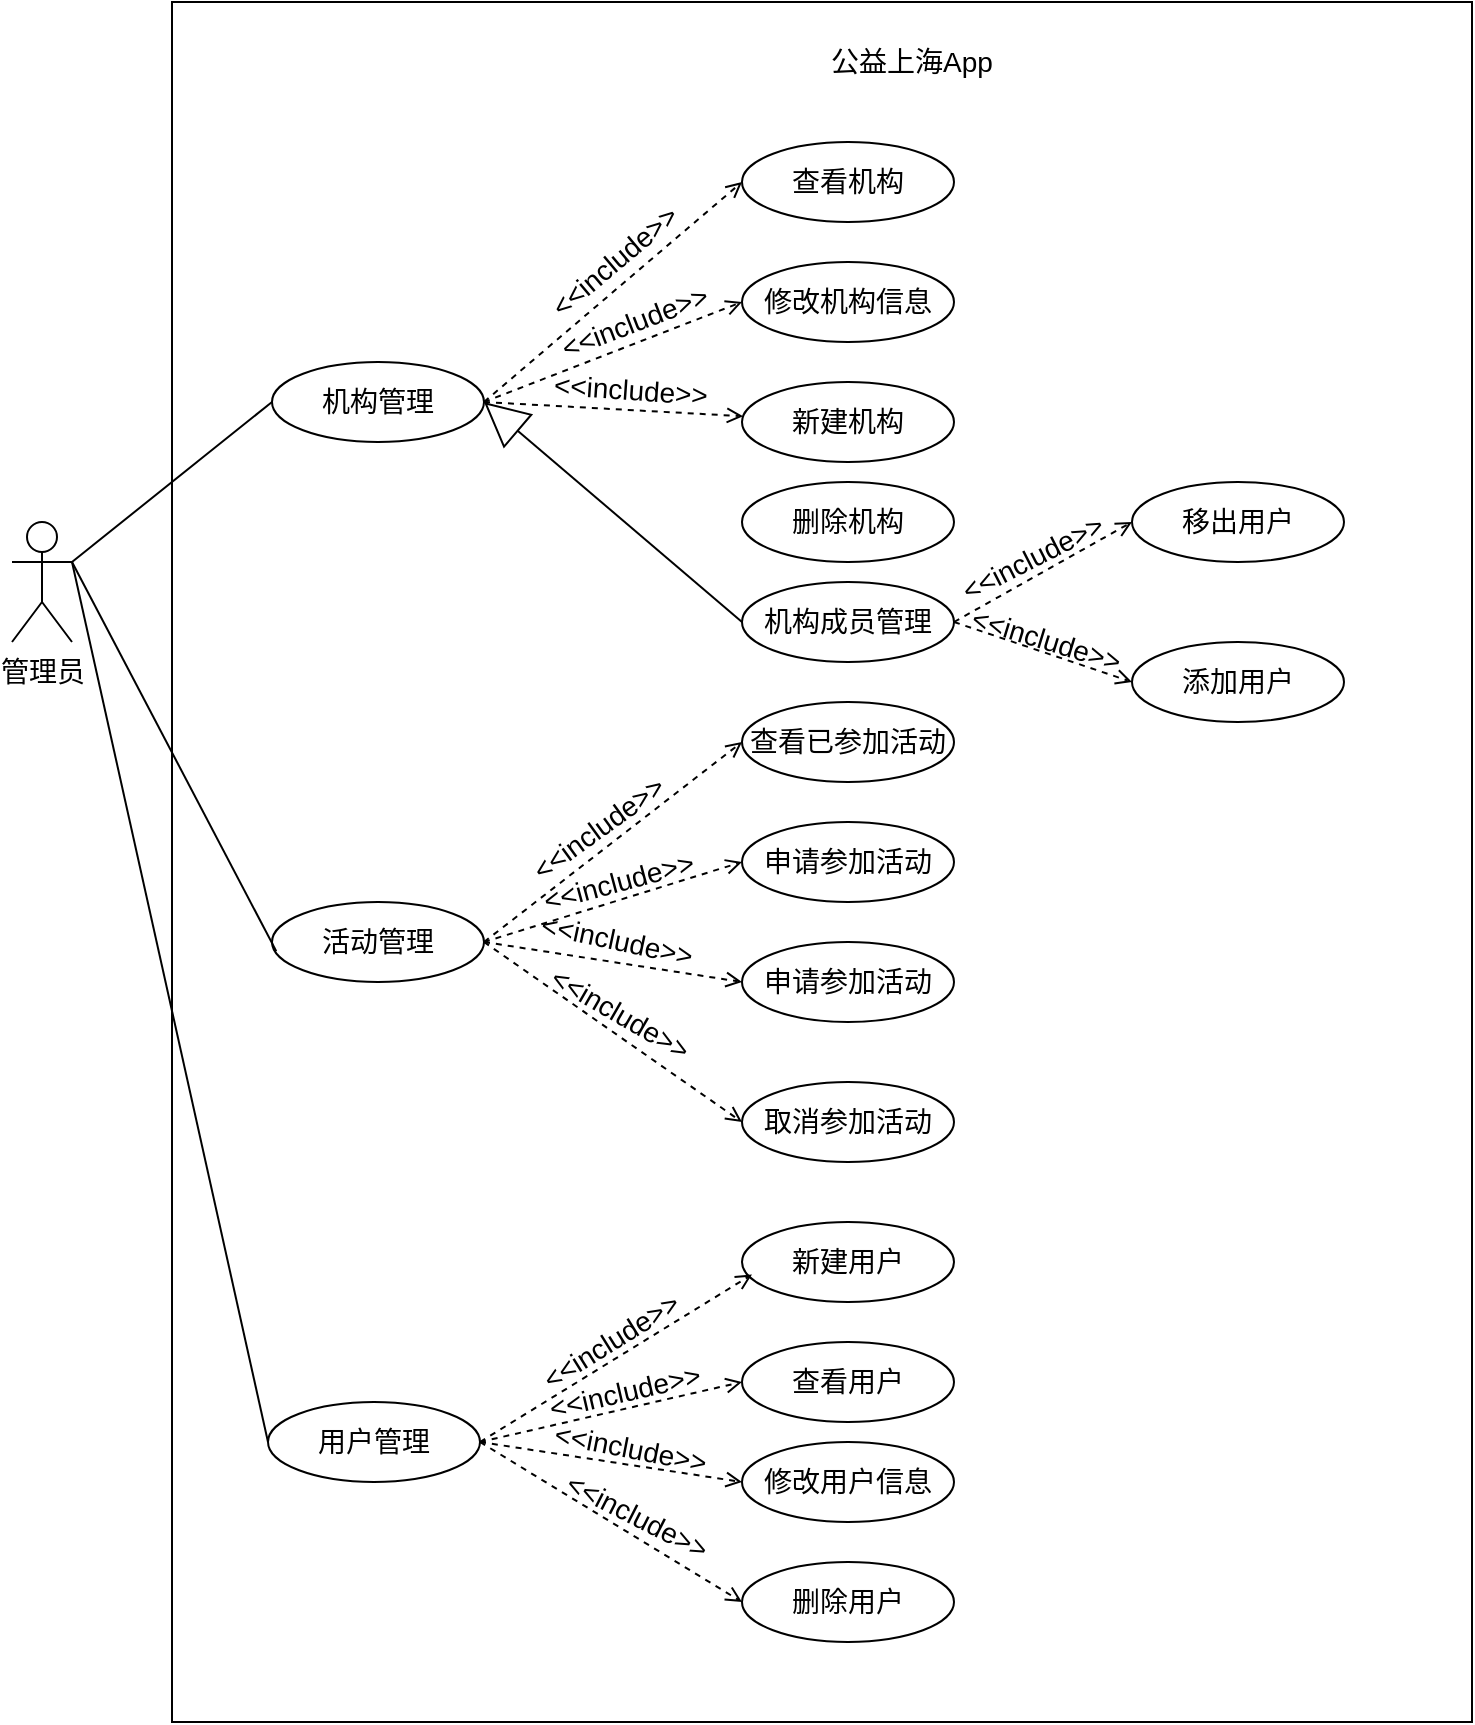 <mxfile version="24.4.9" type="github">
  <diagram name="第 1 页" id="IvAo_SVSqS0hG-kFrE2b">
    <mxGraphModel dx="1434" dy="1907" grid="1" gridSize="10" guides="1" tooltips="1" connect="1" arrows="1" fold="1" page="1" pageScale="1" pageWidth="827" pageHeight="1169" math="0" shadow="0">
      <root>
        <mxCell id="0" />
        <mxCell id="1" parent="0" />
        <mxCell id="Gwpk88AewPz_kIS--Yzn-82" style="edgeStyle=none;rounded=0;orthogonalLoop=1;jettySize=auto;html=1;exitX=1;exitY=0.333;exitDx=0;exitDy=0;exitPerimeter=0;entryX=0;entryY=0.5;entryDx=0;entryDy=0;endArrow=none;endFill=0;fontSize=14;labelBackgroundColor=none;" edge="1" parent="1" source="Gwpk88AewPz_kIS--Yzn-84" target="Gwpk88AewPz_kIS--Yzn-93">
          <mxGeometry relative="1" as="geometry" />
        </mxCell>
        <mxCell id="Gwpk88AewPz_kIS--Yzn-83" style="edgeStyle=none;rounded=0;orthogonalLoop=1;jettySize=auto;html=1;exitX=1;exitY=0.333;exitDx=0;exitDy=0;exitPerimeter=0;entryX=0;entryY=0.5;entryDx=0;entryDy=0;endArrow=none;endFill=0;fontSize=14;labelBackgroundColor=none;" edge="1" parent="1" source="Gwpk88AewPz_kIS--Yzn-84" target="Gwpk88AewPz_kIS--Yzn-105">
          <mxGeometry relative="1" as="geometry" />
        </mxCell>
        <mxCell id="Gwpk88AewPz_kIS--Yzn-84" value="管理员" style="shape=umlActor;verticalLabelPosition=bottom;verticalAlign=top;html=1;outlineConnect=0;fontSize=14;labelBackgroundColor=none;" vertex="1" parent="1">
          <mxGeometry x="180" y="240" width="30" height="60" as="geometry" />
        </mxCell>
        <mxCell id="Gwpk88AewPz_kIS--Yzn-85" value="" style="rounded=0;whiteSpace=wrap;html=1;gradientColor=none;fillColor=none;fontSize=14;labelBackgroundColor=none;" vertex="1" parent="1">
          <mxGeometry x="260" y="-20" width="650" height="860" as="geometry" />
        </mxCell>
        <mxCell id="Gwpk88AewPz_kIS--Yzn-87" style="edgeStyle=none;rounded=0;orthogonalLoop=1;jettySize=auto;html=1;exitX=1;exitY=0.5;exitDx=0;exitDy=0;entryX=0;entryY=0.5;entryDx=0;entryDy=0;endArrow=open;endFill=0;dashed=1;fontSize=14;labelBackgroundColor=none;" edge="1" parent="1" source="Gwpk88AewPz_kIS--Yzn-93" target="Gwpk88AewPz_kIS--Yzn-111">
          <mxGeometry relative="1" as="geometry" />
        </mxCell>
        <mxCell id="Gwpk88AewPz_kIS--Yzn-88" value="&amp;lt;&amp;lt;include&amp;gt;&amp;gt;" style="edgeLabel;html=1;align=center;verticalAlign=middle;resizable=0;points=[];rotation=-40;fontSize=14;labelBackgroundColor=none;" vertex="1" connectable="0" parent="Gwpk88AewPz_kIS--Yzn-87">
          <mxGeometry x="0.01" y="1" relative="1" as="geometry">
            <mxPoint y="-14" as="offset" />
          </mxGeometry>
        </mxCell>
        <mxCell id="Gwpk88AewPz_kIS--Yzn-89" style="edgeStyle=none;rounded=0;orthogonalLoop=1;jettySize=auto;html=1;exitX=1;exitY=0.5;exitDx=0;exitDy=0;entryX=0;entryY=0.5;entryDx=0;entryDy=0;endArrow=open;endFill=0;dashed=1;fontSize=14;labelBackgroundColor=none;" edge="1" parent="1" source="Gwpk88AewPz_kIS--Yzn-93" target="Gwpk88AewPz_kIS--Yzn-107">
          <mxGeometry relative="1" as="geometry" />
        </mxCell>
        <mxCell id="Gwpk88AewPz_kIS--Yzn-90" value="&amp;lt;&amp;lt;include&amp;gt;&amp;gt;" style="edgeLabel;html=1;align=center;verticalAlign=middle;resizable=0;points=[];rotation=339;fontSize=14;labelBackgroundColor=none;" vertex="1" connectable="0" parent="Gwpk88AewPz_kIS--Yzn-89">
          <mxGeometry x="0.119" y="-2" relative="1" as="geometry">
            <mxPoint x="2" y="-14" as="offset" />
          </mxGeometry>
        </mxCell>
        <mxCell id="Gwpk88AewPz_kIS--Yzn-91" style="edgeStyle=none;rounded=0;orthogonalLoop=1;jettySize=auto;html=1;exitX=1;exitY=0.5;exitDx=0;exitDy=0;endArrow=open;endFill=0;dashed=1;fontSize=14;labelBackgroundColor=none;" edge="1" parent="1" source="Gwpk88AewPz_kIS--Yzn-93" target="Gwpk88AewPz_kIS--Yzn-108">
          <mxGeometry relative="1" as="geometry" />
        </mxCell>
        <mxCell id="Gwpk88AewPz_kIS--Yzn-92" value="&amp;lt;&amp;lt;include&amp;gt;&amp;gt;" style="edgeLabel;html=1;align=center;verticalAlign=middle;resizable=0;points=[];rotation=4;fontSize=14;labelBackgroundColor=none;" vertex="1" connectable="0" parent="Gwpk88AewPz_kIS--Yzn-91">
          <mxGeometry relative="1" as="geometry">
            <mxPoint x="8" y="-10" as="offset" />
          </mxGeometry>
        </mxCell>
        <mxCell id="Gwpk88AewPz_kIS--Yzn-93" value="机构管理" style="ellipse;whiteSpace=wrap;html=1;fontSize=14;labelBackgroundColor=none;" vertex="1" parent="1">
          <mxGeometry x="310" y="160" width="106" height="40" as="geometry" />
        </mxCell>
        <mxCell id="Gwpk88AewPz_kIS--Yzn-94" style="edgeStyle=none;rounded=0;orthogonalLoop=1;jettySize=auto;html=1;exitX=1;exitY=0.5;exitDx=0;exitDy=0;entryX=0;entryY=0.5;entryDx=0;entryDy=0;endArrow=open;endFill=0;dashed=1;fontSize=14;labelBackgroundColor=none;" edge="1" parent="1" source="Gwpk88AewPz_kIS--Yzn-100" target="Gwpk88AewPz_kIS--Yzn-112">
          <mxGeometry relative="1" as="geometry" />
        </mxCell>
        <mxCell id="Gwpk88AewPz_kIS--Yzn-95" value="&amp;lt;&amp;lt;include&amp;gt;&amp;gt;" style="edgeLabel;html=1;align=center;verticalAlign=middle;resizable=0;points=[];rotation=324;fontSize=14;labelBackgroundColor=none;" vertex="1" connectable="0" parent="Gwpk88AewPz_kIS--Yzn-94">
          <mxGeometry x="-0.018" y="10" relative="1" as="geometry">
            <mxPoint as="offset" />
          </mxGeometry>
        </mxCell>
        <mxCell id="Gwpk88AewPz_kIS--Yzn-96" style="edgeStyle=none;rounded=0;orthogonalLoop=1;jettySize=auto;html=1;exitX=1;exitY=0.5;exitDx=0;exitDy=0;entryX=0;entryY=0.5;entryDx=0;entryDy=0;endArrow=open;endFill=0;dashed=1;fontSize=14;labelBackgroundColor=none;" edge="1" parent="1" source="Gwpk88AewPz_kIS--Yzn-100" target="Gwpk88AewPz_kIS--Yzn-109">
          <mxGeometry relative="1" as="geometry" />
        </mxCell>
        <mxCell id="Gwpk88AewPz_kIS--Yzn-97" value="&amp;lt;&amp;lt;include&amp;gt;&amp;gt;" style="edgeLabel;html=1;align=center;verticalAlign=middle;resizable=0;points=[];fontSize=14;labelBackgroundColor=none;rotation=345;" vertex="1" connectable="0" parent="Gwpk88AewPz_kIS--Yzn-96">
          <mxGeometry x="0.07" y="9" relative="1" as="geometry">
            <mxPoint as="offset" />
          </mxGeometry>
        </mxCell>
        <mxCell id="Gwpk88AewPz_kIS--Yzn-98" style="edgeStyle=none;rounded=0;orthogonalLoop=1;jettySize=auto;html=1;exitX=1;exitY=0.5;exitDx=0;exitDy=0;entryX=0;entryY=0.5;entryDx=0;entryDy=0;endArrow=open;endFill=0;dashed=1;fontSize=14;labelBackgroundColor=none;" edge="1" parent="1" source="Gwpk88AewPz_kIS--Yzn-100" target="Gwpk88AewPz_kIS--Yzn-110">
          <mxGeometry relative="1" as="geometry" />
        </mxCell>
        <mxCell id="Gwpk88AewPz_kIS--Yzn-99" value="&amp;lt;&amp;lt;include&amp;gt;&amp;gt;" style="edgeLabel;html=1;align=center;verticalAlign=middle;resizable=0;points=[];rotation=30;fontSize=14;labelBackgroundColor=none;" vertex="1" connectable="0" parent="Gwpk88AewPz_kIS--Yzn-98">
          <mxGeometry y="7" relative="1" as="geometry">
            <mxPoint y="-4" as="offset" />
          </mxGeometry>
        </mxCell>
        <mxCell id="Gwpk88AewPz_kIS--Yzn-100" value="活动管理" style="ellipse;whiteSpace=wrap;html=1;fontSize=14;labelBackgroundColor=none;" vertex="1" parent="1">
          <mxGeometry x="310" y="430" width="106" height="40" as="geometry" />
        </mxCell>
        <mxCell id="Gwpk88AewPz_kIS--Yzn-101" style="edgeStyle=none;rounded=0;orthogonalLoop=1;jettySize=auto;html=1;exitX=1;exitY=0.5;exitDx=0;exitDy=0;entryX=0;entryY=0.5;entryDx=0;entryDy=0;endArrow=open;endFill=0;dashed=1;fontSize=14;labelBackgroundColor=none;" edge="1" parent="1" source="Gwpk88AewPz_kIS--Yzn-105" target="Gwpk88AewPz_kIS--Yzn-114">
          <mxGeometry relative="1" as="geometry" />
        </mxCell>
        <mxCell id="Gwpk88AewPz_kIS--Yzn-102" value="&amp;lt;&amp;lt;include&amp;gt;&amp;gt;" style="edgeLabel;html=1;align=center;verticalAlign=middle;resizable=0;points=[];rotation=347;fontSize=14;labelBackgroundColor=none;" vertex="1" connectable="0" parent="Gwpk88AewPz_kIS--Yzn-101">
          <mxGeometry x="0.12" y="9" relative="1" as="geometry">
            <mxPoint as="offset" />
          </mxGeometry>
        </mxCell>
        <mxCell id="Gwpk88AewPz_kIS--Yzn-105" value="用户管理" style="ellipse;whiteSpace=wrap;html=1;fontSize=14;labelBackgroundColor=none;" vertex="1" parent="1">
          <mxGeometry x="308" y="680" width="106" height="40" as="geometry" />
        </mxCell>
        <mxCell id="Gwpk88AewPz_kIS--Yzn-106" style="edgeStyle=none;rounded=0;orthogonalLoop=1;jettySize=auto;html=1;exitX=1;exitY=0.333;exitDx=0;exitDy=0;exitPerimeter=0;entryX=0.02;entryY=0.614;entryDx=0;entryDy=0;entryPerimeter=0;endArrow=none;endFill=0;fontSize=14;labelBackgroundColor=none;" edge="1" parent="1" source="Gwpk88AewPz_kIS--Yzn-84" target="Gwpk88AewPz_kIS--Yzn-100">
          <mxGeometry relative="1" as="geometry" />
        </mxCell>
        <mxCell id="Gwpk88AewPz_kIS--Yzn-107" value="修改机构信息" style="ellipse;whiteSpace=wrap;html=1;fontSize=14;labelBackgroundColor=none;" vertex="1" parent="1">
          <mxGeometry x="545" y="110" width="106" height="40" as="geometry" />
        </mxCell>
        <mxCell id="Gwpk88AewPz_kIS--Yzn-108" value="新建机构" style="ellipse;whiteSpace=wrap;html=1;fontSize=14;labelBackgroundColor=none;" vertex="1" parent="1">
          <mxGeometry x="545" y="170" width="106" height="40" as="geometry" />
        </mxCell>
        <mxCell id="Gwpk88AewPz_kIS--Yzn-109" value="申请参加活动" style="ellipse;whiteSpace=wrap;html=1;fontSize=14;labelBackgroundColor=none;" vertex="1" parent="1">
          <mxGeometry x="545" y="390" width="106" height="40" as="geometry" />
        </mxCell>
        <mxCell id="Gwpk88AewPz_kIS--Yzn-110" value="取消参加活动" style="ellipse;whiteSpace=wrap;html=1;fontSize=14;labelBackgroundColor=none;" vertex="1" parent="1">
          <mxGeometry x="545" y="520" width="106" height="40" as="geometry" />
        </mxCell>
        <mxCell id="Gwpk88AewPz_kIS--Yzn-111" value="查看机构" style="ellipse;whiteSpace=wrap;html=1;fontSize=14;labelBackgroundColor=none;" vertex="1" parent="1">
          <mxGeometry x="545" y="50" width="106" height="40" as="geometry" />
        </mxCell>
        <mxCell id="Gwpk88AewPz_kIS--Yzn-112" value="查看已参加活动" style="ellipse;whiteSpace=wrap;html=1;fontSize=14;labelBackgroundColor=none;" vertex="1" parent="1">
          <mxGeometry x="545" y="330" width="106" height="40" as="geometry" />
        </mxCell>
        <mxCell id="Gwpk88AewPz_kIS--Yzn-113" value="新建用户" style="ellipse;whiteSpace=wrap;html=1;fontSize=14;labelBackgroundColor=none;" vertex="1" parent="1">
          <mxGeometry x="545" y="590" width="106" height="40" as="geometry" />
        </mxCell>
        <mxCell id="Gwpk88AewPz_kIS--Yzn-114" value="查看用户" style="ellipse;whiteSpace=wrap;html=1;fontSize=14;labelBackgroundColor=none;" vertex="1" parent="1">
          <mxGeometry x="545" y="650" width="106" height="40" as="geometry" />
        </mxCell>
        <mxCell id="Gwpk88AewPz_kIS--Yzn-116" style="edgeStyle=none;rounded=0;orthogonalLoop=1;jettySize=auto;html=1;exitX=1;exitY=0.5;exitDx=0;exitDy=0;entryX=0.047;entryY=0.657;entryDx=0;entryDy=0;entryPerimeter=0;endArrow=open;endFill=0;dashed=1;fontSize=14;labelBackgroundColor=none;" edge="1" parent="1" source="Gwpk88AewPz_kIS--Yzn-105" target="Gwpk88AewPz_kIS--Yzn-113">
          <mxGeometry relative="1" as="geometry" />
        </mxCell>
        <mxCell id="Gwpk88AewPz_kIS--Yzn-117" value="&amp;lt;&amp;lt;include&amp;gt;&amp;gt;" style="edgeLabel;html=1;align=center;verticalAlign=middle;resizable=0;points=[];rotation=328;fontSize=14;labelBackgroundColor=none;" vertex="1" connectable="0" parent="Gwpk88AewPz_kIS--Yzn-116">
          <mxGeometry x="-0.06" y="-1" relative="1" as="geometry">
            <mxPoint y="-12" as="offset" />
          </mxGeometry>
        </mxCell>
        <mxCell id="Gwpk88AewPz_kIS--Yzn-118" value="公益上海App" style="rounded=0;whiteSpace=wrap;html=1;strokeColor=none;fillColor=none;fontSize=14;labelBackgroundColor=none;" vertex="1" parent="1">
          <mxGeometry x="570" width="120" height="20" as="geometry" />
        </mxCell>
        <mxCell id="Gwpk88AewPz_kIS--Yzn-119" value="删除机构" style="ellipse;whiteSpace=wrap;html=1;fontSize=14;labelBackgroundColor=none;" vertex="1" parent="1">
          <mxGeometry x="545" y="220" width="106" height="40" as="geometry" />
        </mxCell>
        <mxCell id="Gwpk88AewPz_kIS--Yzn-120" value="申请参加活动" style="ellipse;whiteSpace=wrap;html=1;fontSize=14;labelBackgroundColor=none;" vertex="1" parent="1">
          <mxGeometry x="545" y="450" width="106" height="40" as="geometry" />
        </mxCell>
        <mxCell id="Gwpk88AewPz_kIS--Yzn-121" value="修改用户信息" style="ellipse;whiteSpace=wrap;html=1;fontSize=14;labelBackgroundColor=none;" vertex="1" parent="1">
          <mxGeometry x="545" y="700" width="106" height="40" as="geometry" />
        </mxCell>
        <mxCell id="Gwpk88AewPz_kIS--Yzn-122" value="删除用户" style="ellipse;whiteSpace=wrap;html=1;fontSize=14;labelBackgroundColor=none;" vertex="1" parent="1">
          <mxGeometry x="545" y="760" width="106" height="40" as="geometry" />
        </mxCell>
        <mxCell id="Gwpk88AewPz_kIS--Yzn-125" style="edgeStyle=none;rounded=0;orthogonalLoop=1;jettySize=auto;html=1;exitX=0;exitY=0.5;exitDx=0;exitDy=0;entryX=1;entryY=0.5;entryDx=0;entryDy=0;endArrow=block;endFill=0;endSize=20;fontSize=14;" edge="1" parent="1" source="Gwpk88AewPz_kIS--Yzn-123" target="Gwpk88AewPz_kIS--Yzn-93">
          <mxGeometry relative="1" as="geometry" />
        </mxCell>
        <mxCell id="Gwpk88AewPz_kIS--Yzn-128" style="edgeStyle=none;rounded=0;orthogonalLoop=1;jettySize=auto;html=1;exitX=1;exitY=0.5;exitDx=0;exitDy=0;entryX=0;entryY=0.5;entryDx=0;entryDy=0;dashed=1;endArrow=open;endFill=0;fontSize=14;" edge="1" parent="1" source="Gwpk88AewPz_kIS--Yzn-123" target="Gwpk88AewPz_kIS--Yzn-127">
          <mxGeometry relative="1" as="geometry" />
        </mxCell>
        <mxCell id="Gwpk88AewPz_kIS--Yzn-130" value="&lt;span style=&quot;font-size: 14px;&quot;&gt;&amp;lt;&amp;lt;include&amp;gt;&amp;gt;&lt;/span&gt;" style="edgeLabel;html=1;align=center;verticalAlign=middle;resizable=0;points=[];labelBackgroundColor=none;rotation=333;fontSize=14;" vertex="1" connectable="0" parent="Gwpk88AewPz_kIS--Yzn-128">
          <mxGeometry x="-0.03" y="9" relative="1" as="geometry">
            <mxPoint as="offset" />
          </mxGeometry>
        </mxCell>
        <mxCell id="Gwpk88AewPz_kIS--Yzn-129" style="edgeStyle=none;rounded=0;orthogonalLoop=1;jettySize=auto;html=1;exitX=1;exitY=0.5;exitDx=0;exitDy=0;entryX=0;entryY=0.5;entryDx=0;entryDy=0;dashed=1;endArrow=open;endFill=0;fontSize=14;" edge="1" parent="1" source="Gwpk88AewPz_kIS--Yzn-123" target="Gwpk88AewPz_kIS--Yzn-126">
          <mxGeometry relative="1" as="geometry" />
        </mxCell>
        <mxCell id="Gwpk88AewPz_kIS--Yzn-131" value="&lt;span style=&quot;font-size: 14px;&quot;&gt;&amp;lt;&amp;lt;include&amp;gt;&amp;gt;&lt;/span&gt;" style="edgeLabel;html=1;align=center;verticalAlign=middle;resizable=0;points=[];labelBackgroundColor=none;rotation=17;fontSize=14;" vertex="1" connectable="0" parent="Gwpk88AewPz_kIS--Yzn-129">
          <mxGeometry x="-0.01" y="7" relative="1" as="geometry">
            <mxPoint as="offset" />
          </mxGeometry>
        </mxCell>
        <mxCell id="Gwpk88AewPz_kIS--Yzn-123" value="机构成员管理" style="ellipse;whiteSpace=wrap;html=1;fontSize=14;labelBackgroundColor=none;" vertex="1" parent="1">
          <mxGeometry x="545" y="270" width="106" height="40" as="geometry" />
        </mxCell>
        <mxCell id="Gwpk88AewPz_kIS--Yzn-126" value="添加用户" style="ellipse;whiteSpace=wrap;html=1;fontSize=14;labelBackgroundColor=none;" vertex="1" parent="1">
          <mxGeometry x="740" y="300" width="106" height="40" as="geometry" />
        </mxCell>
        <mxCell id="Gwpk88AewPz_kIS--Yzn-127" value="移出用户" style="ellipse;whiteSpace=wrap;html=1;fontSize=14;labelBackgroundColor=none;" vertex="1" parent="1">
          <mxGeometry x="740" y="220" width="106" height="40" as="geometry" />
        </mxCell>
        <mxCell id="Gwpk88AewPz_kIS--Yzn-132" style="edgeStyle=none;rounded=0;orthogonalLoop=1;jettySize=auto;html=1;exitX=1;exitY=0.5;exitDx=0;exitDy=0;entryX=0;entryY=0.5;entryDx=0;entryDy=0;endArrow=open;endFill=0;dashed=1;fontSize=14;labelBackgroundColor=none;" edge="1" parent="1" source="Gwpk88AewPz_kIS--Yzn-105" target="Gwpk88AewPz_kIS--Yzn-122">
          <mxGeometry relative="1" as="geometry">
            <mxPoint x="400" y="770" as="sourcePoint" />
            <mxPoint x="531" y="740" as="targetPoint" />
          </mxGeometry>
        </mxCell>
        <mxCell id="Gwpk88AewPz_kIS--Yzn-133" value="&amp;lt;&amp;lt;include&amp;gt;&amp;gt;" style="edgeLabel;html=1;align=center;verticalAlign=middle;resizable=0;points=[];rotation=27;fontSize=14;labelBackgroundColor=none;" vertex="1" connectable="0" parent="Gwpk88AewPz_kIS--Yzn-132">
          <mxGeometry x="0.12" y="9" relative="1" as="geometry">
            <mxPoint as="offset" />
          </mxGeometry>
        </mxCell>
        <mxCell id="Gwpk88AewPz_kIS--Yzn-134" style="edgeStyle=none;rounded=0;orthogonalLoop=1;jettySize=auto;html=1;exitX=1;exitY=0.5;exitDx=0;exitDy=0;entryX=0;entryY=0.5;entryDx=0;entryDy=0;endArrow=open;endFill=0;dashed=1;fontSize=14;labelBackgroundColor=none;" edge="1" parent="1" source="Gwpk88AewPz_kIS--Yzn-105" target="Gwpk88AewPz_kIS--Yzn-121">
          <mxGeometry relative="1" as="geometry">
            <mxPoint x="424" y="710" as="sourcePoint" />
            <mxPoint x="555" y="790" as="targetPoint" />
          </mxGeometry>
        </mxCell>
        <mxCell id="Gwpk88AewPz_kIS--Yzn-135" value="&amp;lt;&amp;lt;include&amp;gt;&amp;gt;" style="edgeLabel;html=1;align=center;verticalAlign=middle;resizable=0;points=[];rotation=11;fontSize=14;labelBackgroundColor=none;" vertex="1" connectable="0" parent="Gwpk88AewPz_kIS--Yzn-134">
          <mxGeometry x="0.12" y="9" relative="1" as="geometry">
            <mxPoint as="offset" />
          </mxGeometry>
        </mxCell>
        <mxCell id="Gwpk88AewPz_kIS--Yzn-136" style="edgeStyle=none;rounded=0;orthogonalLoop=1;jettySize=auto;html=1;exitX=1;exitY=0.5;exitDx=0;exitDy=0;entryX=0;entryY=0.5;entryDx=0;entryDy=0;endArrow=open;endFill=0;dashed=1;fontSize=14;labelBackgroundColor=none;" edge="1" parent="1" source="Gwpk88AewPz_kIS--Yzn-100" target="Gwpk88AewPz_kIS--Yzn-120">
          <mxGeometry relative="1" as="geometry">
            <mxPoint x="426" y="460" as="sourcePoint" />
            <mxPoint x="555" y="550" as="targetPoint" />
          </mxGeometry>
        </mxCell>
        <mxCell id="Gwpk88AewPz_kIS--Yzn-137" value="&amp;lt;&amp;lt;include&amp;gt;&amp;gt;" style="edgeLabel;html=1;align=center;verticalAlign=middle;resizable=0;points=[];rotation=12;fontSize=14;labelBackgroundColor=none;" vertex="1" connectable="0" parent="Gwpk88AewPz_kIS--Yzn-136">
          <mxGeometry y="7" relative="1" as="geometry">
            <mxPoint y="-4" as="offset" />
          </mxGeometry>
        </mxCell>
      </root>
    </mxGraphModel>
  </diagram>
</mxfile>
